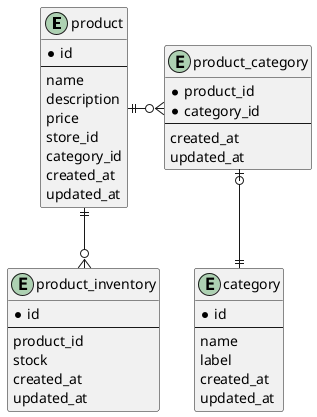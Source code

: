 @startuml schema

skinparam linetype ortho

entity product {
  * id
  --
  name
  description
  price
  store_id
  category_id
  created_at
  updated_at
}

entity product_inventory {
  * id
  --
  product_id
  stock
  created_at
  updated_at
}

entity category {
  * id
  --
  name
  label
  created_at
  updated_at
}

entity product_category {
  * product_id
  * category_id
  --
  created_at
  updated_at
}

product ||-o{ product_category
product ||--o{ product_inventory
product_category |o--|| category


@enduml